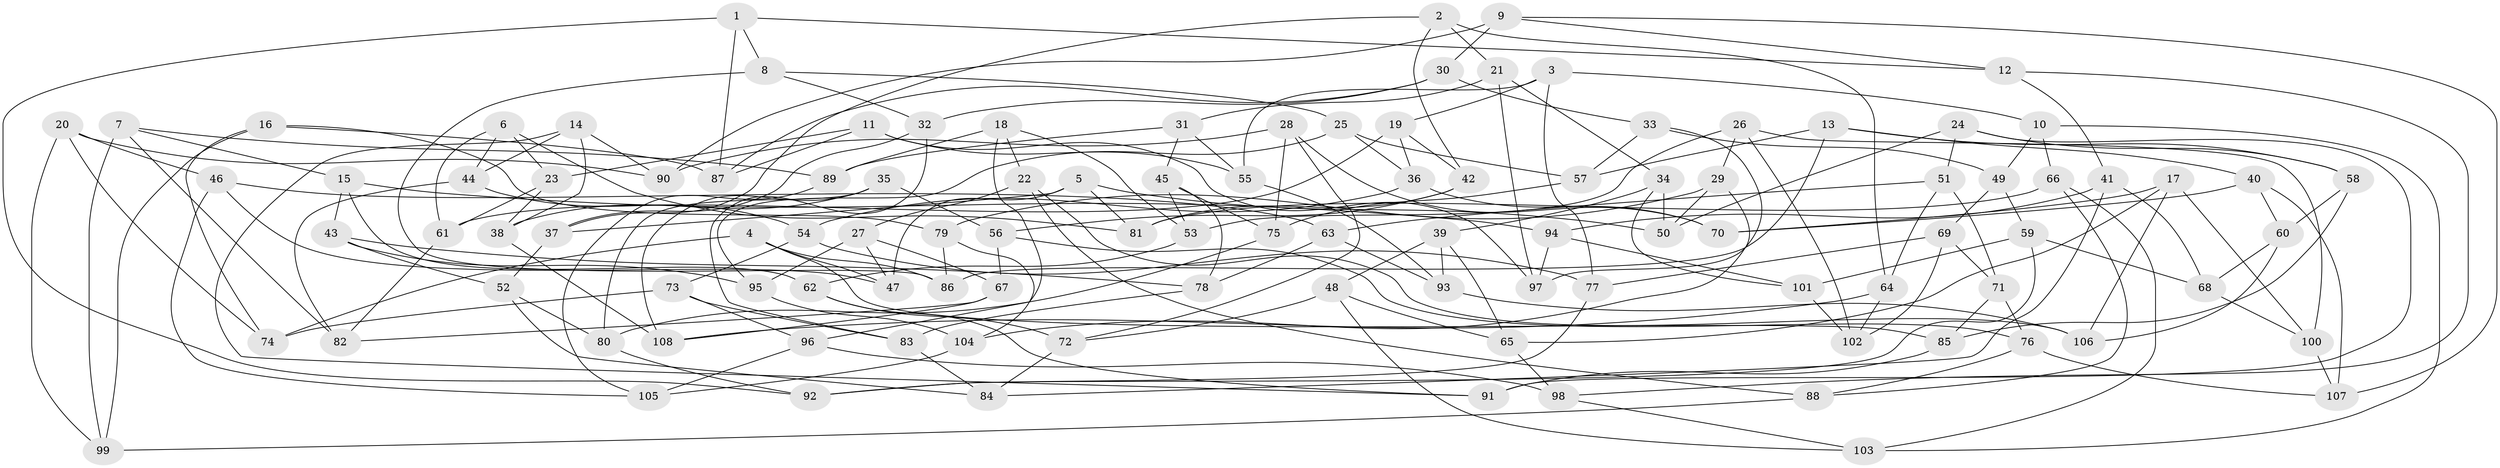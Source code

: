 // coarse degree distribution, {14: 0.03125, 11: 0.09375, 9: 0.03125, 5: 0.25, 4: 0.125, 7: 0.0625, 8: 0.15625, 12: 0.09375, 10: 0.03125, 6: 0.125}
// Generated by graph-tools (version 1.1) at 2025/21/03/04/25 18:21:02]
// undirected, 108 vertices, 216 edges
graph export_dot {
graph [start="1"]
  node [color=gray90,style=filled];
  1;
  2;
  3;
  4;
  5;
  6;
  7;
  8;
  9;
  10;
  11;
  12;
  13;
  14;
  15;
  16;
  17;
  18;
  19;
  20;
  21;
  22;
  23;
  24;
  25;
  26;
  27;
  28;
  29;
  30;
  31;
  32;
  33;
  34;
  35;
  36;
  37;
  38;
  39;
  40;
  41;
  42;
  43;
  44;
  45;
  46;
  47;
  48;
  49;
  50;
  51;
  52;
  53;
  54;
  55;
  56;
  57;
  58;
  59;
  60;
  61;
  62;
  63;
  64;
  65;
  66;
  67;
  68;
  69;
  70;
  71;
  72;
  73;
  74;
  75;
  76;
  77;
  78;
  79;
  80;
  81;
  82;
  83;
  84;
  85;
  86;
  87;
  88;
  89;
  90;
  91;
  92;
  93;
  94;
  95;
  96;
  97;
  98;
  99;
  100;
  101;
  102;
  103;
  104;
  105;
  106;
  107;
  108;
  1 -- 12;
  1 -- 8;
  1 -- 92;
  1 -- 87;
  2 -- 21;
  2 -- 37;
  2 -- 64;
  2 -- 42;
  3 -- 10;
  3 -- 19;
  3 -- 77;
  3 -- 55;
  4 -- 85;
  4 -- 86;
  4 -- 74;
  4 -- 47;
  5 -- 37;
  5 -- 81;
  5 -- 47;
  5 -- 50;
  6 -- 23;
  6 -- 81;
  6 -- 61;
  6 -- 44;
  7 -- 82;
  7 -- 15;
  7 -- 99;
  7 -- 89;
  8 -- 25;
  8 -- 32;
  8 -- 86;
  9 -- 90;
  9 -- 12;
  9 -- 30;
  9 -- 107;
  10 -- 66;
  10 -- 49;
  10 -- 103;
  11 -- 87;
  11 -- 55;
  11 -- 97;
  11 -- 23;
  12 -- 41;
  12 -- 98;
  13 -- 40;
  13 -- 58;
  13 -- 86;
  13 -- 57;
  14 -- 90;
  14 -- 91;
  14 -- 44;
  14 -- 38;
  15 -- 62;
  15 -- 94;
  15 -- 43;
  16 -- 74;
  16 -- 79;
  16 -- 99;
  16 -- 87;
  17 -- 65;
  17 -- 70;
  17 -- 100;
  17 -- 106;
  18 -- 96;
  18 -- 53;
  18 -- 22;
  18 -- 89;
  19 -- 36;
  19 -- 42;
  19 -- 61;
  20 -- 99;
  20 -- 46;
  20 -- 74;
  20 -- 90;
  21 -- 31;
  21 -- 34;
  21 -- 97;
  22 -- 27;
  22 -- 106;
  22 -- 88;
  23 -- 38;
  23 -- 61;
  24 -- 91;
  24 -- 58;
  24 -- 51;
  24 -- 50;
  25 -- 36;
  25 -- 95;
  25 -- 57;
  26 -- 100;
  26 -- 53;
  26 -- 29;
  26 -- 102;
  27 -- 67;
  27 -- 95;
  27 -- 47;
  28 -- 75;
  28 -- 72;
  28 -- 90;
  28 -- 70;
  29 -- 50;
  29 -- 79;
  29 -- 104;
  30 -- 32;
  30 -- 87;
  30 -- 33;
  31 -- 55;
  31 -- 45;
  31 -- 89;
  32 -- 83;
  32 -- 37;
  33 -- 97;
  33 -- 49;
  33 -- 57;
  34 -- 39;
  34 -- 101;
  34 -- 50;
  35 -- 80;
  35 -- 56;
  35 -- 108;
  35 -- 38;
  36 -- 54;
  36 -- 70;
  37 -- 52;
  38 -- 108;
  39 -- 93;
  39 -- 48;
  39 -- 65;
  40 -- 60;
  40 -- 70;
  40 -- 107;
  41 -- 84;
  41 -- 68;
  41 -- 94;
  42 -- 56;
  42 -- 81;
  43 -- 78;
  43 -- 95;
  43 -- 52;
  44 -- 82;
  44 -- 54;
  45 -- 78;
  45 -- 53;
  45 -- 75;
  46 -- 47;
  46 -- 63;
  46 -- 105;
  48 -- 103;
  48 -- 65;
  48 -- 72;
  49 -- 59;
  49 -- 69;
  51 -- 63;
  51 -- 64;
  51 -- 71;
  52 -- 80;
  52 -- 84;
  53 -- 62;
  54 -- 73;
  54 -- 77;
  55 -- 93;
  56 -- 67;
  56 -- 76;
  57 -- 75;
  58 -- 60;
  58 -- 85;
  59 -- 101;
  59 -- 92;
  59 -- 68;
  60 -- 106;
  60 -- 68;
  61 -- 82;
  62 -- 91;
  62 -- 72;
  63 -- 78;
  63 -- 93;
  64 -- 108;
  64 -- 102;
  65 -- 98;
  66 -- 103;
  66 -- 88;
  66 -- 81;
  67 -- 108;
  67 -- 82;
  68 -- 100;
  69 -- 71;
  69 -- 77;
  69 -- 102;
  71 -- 76;
  71 -- 85;
  72 -- 84;
  73 -- 96;
  73 -- 74;
  73 -- 83;
  75 -- 80;
  76 -- 107;
  76 -- 88;
  77 -- 92;
  78 -- 83;
  79 -- 86;
  79 -- 104;
  80 -- 92;
  83 -- 84;
  85 -- 91;
  88 -- 99;
  89 -- 105;
  93 -- 106;
  94 -- 101;
  94 -- 97;
  95 -- 104;
  96 -- 105;
  96 -- 98;
  98 -- 103;
  100 -- 107;
  101 -- 102;
  104 -- 105;
}
